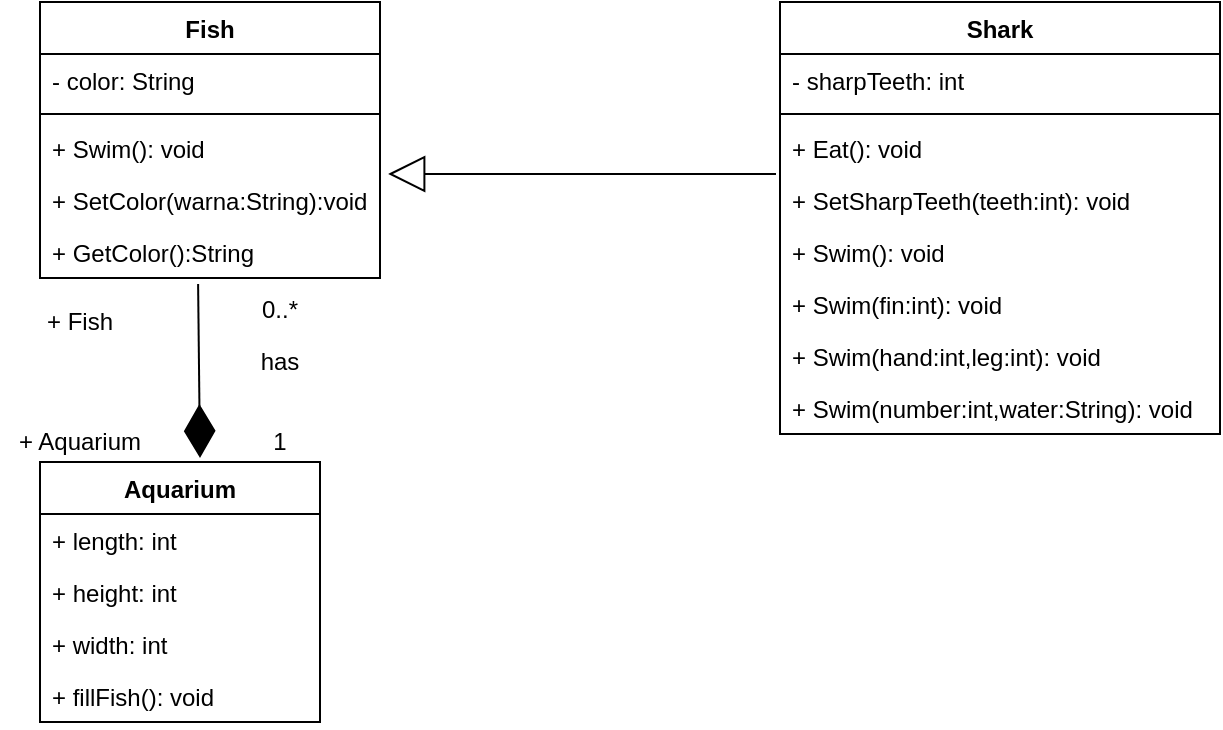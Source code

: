 <mxfile version="13.8.0" type="github">
  <diagram id="C5RBs43oDa-KdzZeNtuy" name="Page-1">
    <mxGraphModel dx="902" dy="482" grid="1" gridSize="10" guides="1" tooltips="1" connect="1" arrows="1" fold="1" page="1" pageScale="1" pageWidth="827" pageHeight="1169" math="0" shadow="0">
      <root>
        <mxCell id="WIyWlLk6GJQsqaUBKTNV-0" />
        <mxCell id="WIyWlLk6GJQsqaUBKTNV-1" parent="WIyWlLk6GJQsqaUBKTNV-0" />
        <mxCell id="DU2kE3NsjcJ4sQmz3hxr-4" value="Fish" style="swimlane;fontStyle=1;align=center;verticalAlign=top;childLayout=stackLayout;horizontal=1;startSize=26;horizontalStack=0;resizeParent=1;resizeParentMax=0;resizeLast=0;collapsible=1;marginBottom=0;" vertex="1" parent="WIyWlLk6GJQsqaUBKTNV-1">
          <mxGeometry x="150" y="120" width="170" height="138" as="geometry" />
        </mxCell>
        <mxCell id="DU2kE3NsjcJ4sQmz3hxr-5" value="- color: String" style="text;strokeColor=none;fillColor=none;align=left;verticalAlign=top;spacingLeft=4;spacingRight=4;overflow=hidden;rotatable=0;points=[[0,0.5],[1,0.5]];portConstraint=eastwest;" vertex="1" parent="DU2kE3NsjcJ4sQmz3hxr-4">
          <mxGeometry y="26" width="170" height="26" as="geometry" />
        </mxCell>
        <mxCell id="DU2kE3NsjcJ4sQmz3hxr-6" value="" style="line;strokeWidth=1;fillColor=none;align=left;verticalAlign=middle;spacingTop=-1;spacingLeft=3;spacingRight=3;rotatable=0;labelPosition=right;points=[];portConstraint=eastwest;" vertex="1" parent="DU2kE3NsjcJ4sQmz3hxr-4">
          <mxGeometry y="52" width="170" height="8" as="geometry" />
        </mxCell>
        <mxCell id="DU2kE3NsjcJ4sQmz3hxr-7" value="+ Swim(): void" style="text;strokeColor=none;fillColor=none;align=left;verticalAlign=top;spacingLeft=4;spacingRight=4;overflow=hidden;rotatable=0;points=[[0,0.5],[1,0.5]];portConstraint=eastwest;" vertex="1" parent="DU2kE3NsjcJ4sQmz3hxr-4">
          <mxGeometry y="60" width="170" height="26" as="geometry" />
        </mxCell>
        <mxCell id="DU2kE3NsjcJ4sQmz3hxr-8" value="+ SetColor(warna:String):void" style="text;strokeColor=none;fillColor=none;align=left;verticalAlign=top;spacingLeft=4;spacingRight=4;overflow=hidden;rotatable=0;points=[[0,0.5],[1,0.5]];portConstraint=eastwest;" vertex="1" parent="DU2kE3NsjcJ4sQmz3hxr-4">
          <mxGeometry y="86" width="170" height="26" as="geometry" />
        </mxCell>
        <mxCell id="DU2kE3NsjcJ4sQmz3hxr-9" value="+ GetColor():String" style="text;strokeColor=none;fillColor=none;align=left;verticalAlign=top;spacingLeft=4;spacingRight=4;overflow=hidden;rotatable=0;points=[[0,0.5],[1,0.5]];portConstraint=eastwest;" vertex="1" parent="DU2kE3NsjcJ4sQmz3hxr-4">
          <mxGeometry y="112" width="170" height="26" as="geometry" />
        </mxCell>
        <mxCell id="DU2kE3NsjcJ4sQmz3hxr-10" value="Shark" style="swimlane;fontStyle=1;align=center;verticalAlign=top;childLayout=stackLayout;horizontal=1;startSize=26;horizontalStack=0;resizeParent=1;resizeParentMax=0;resizeLast=0;collapsible=1;marginBottom=0;" vertex="1" parent="WIyWlLk6GJQsqaUBKTNV-1">
          <mxGeometry x="520" y="120" width="220" height="216" as="geometry" />
        </mxCell>
        <mxCell id="DU2kE3NsjcJ4sQmz3hxr-11" value="- sharpTeeth: int" style="text;strokeColor=none;fillColor=none;align=left;verticalAlign=top;spacingLeft=4;spacingRight=4;overflow=hidden;rotatable=0;points=[[0,0.5],[1,0.5]];portConstraint=eastwest;" vertex="1" parent="DU2kE3NsjcJ4sQmz3hxr-10">
          <mxGeometry y="26" width="220" height="26" as="geometry" />
        </mxCell>
        <mxCell id="DU2kE3NsjcJ4sQmz3hxr-12" value="" style="line;strokeWidth=1;fillColor=none;align=left;verticalAlign=middle;spacingTop=-1;spacingLeft=3;spacingRight=3;rotatable=0;labelPosition=right;points=[];portConstraint=eastwest;" vertex="1" parent="DU2kE3NsjcJ4sQmz3hxr-10">
          <mxGeometry y="52" width="220" height="8" as="geometry" />
        </mxCell>
        <mxCell id="DU2kE3NsjcJ4sQmz3hxr-13" value="+ Eat(): void" style="text;strokeColor=none;fillColor=none;align=left;verticalAlign=top;spacingLeft=4;spacingRight=4;overflow=hidden;rotatable=0;points=[[0,0.5],[1,0.5]];portConstraint=eastwest;" vertex="1" parent="DU2kE3NsjcJ4sQmz3hxr-10">
          <mxGeometry y="60" width="220" height="26" as="geometry" />
        </mxCell>
        <mxCell id="DU2kE3NsjcJ4sQmz3hxr-14" value="+ SetSharpTeeth(teeth:int): void" style="text;strokeColor=none;fillColor=none;align=left;verticalAlign=top;spacingLeft=4;spacingRight=4;overflow=hidden;rotatable=0;points=[[0,0.5],[1,0.5]];portConstraint=eastwest;" vertex="1" parent="DU2kE3NsjcJ4sQmz3hxr-10">
          <mxGeometry y="86" width="220" height="26" as="geometry" />
        </mxCell>
        <mxCell id="DU2kE3NsjcJ4sQmz3hxr-15" value="+ Swim(): void" style="text;strokeColor=none;fillColor=none;align=left;verticalAlign=top;spacingLeft=4;spacingRight=4;overflow=hidden;rotatable=0;points=[[0,0.5],[1,0.5]];portConstraint=eastwest;" vertex="1" parent="DU2kE3NsjcJ4sQmz3hxr-10">
          <mxGeometry y="112" width="220" height="26" as="geometry" />
        </mxCell>
        <mxCell id="DU2kE3NsjcJ4sQmz3hxr-18" value="+ Swim(fin:int): void" style="text;strokeColor=none;fillColor=none;align=left;verticalAlign=top;spacingLeft=4;spacingRight=4;overflow=hidden;rotatable=0;points=[[0,0.5],[1,0.5]];portConstraint=eastwest;" vertex="1" parent="DU2kE3NsjcJ4sQmz3hxr-10">
          <mxGeometry y="138" width="220" height="26" as="geometry" />
        </mxCell>
        <mxCell id="DU2kE3NsjcJ4sQmz3hxr-17" value="+ Swim(hand:int,leg:int): void" style="text;strokeColor=none;fillColor=none;align=left;verticalAlign=top;spacingLeft=4;spacingRight=4;overflow=hidden;rotatable=0;points=[[0,0.5],[1,0.5]];portConstraint=eastwest;" vertex="1" parent="DU2kE3NsjcJ4sQmz3hxr-10">
          <mxGeometry y="164" width="220" height="26" as="geometry" />
        </mxCell>
        <mxCell id="DU2kE3NsjcJ4sQmz3hxr-19" value="+ Swim(number:int,water:String): void" style="text;strokeColor=none;fillColor=none;align=left;verticalAlign=top;spacingLeft=4;spacingRight=4;overflow=hidden;rotatable=0;points=[[0,0.5],[1,0.5]];portConstraint=eastwest;" vertex="1" parent="DU2kE3NsjcJ4sQmz3hxr-10">
          <mxGeometry y="190" width="220" height="26" as="geometry" />
        </mxCell>
        <mxCell id="DU2kE3NsjcJ4sQmz3hxr-25" value="Aquarium" style="swimlane;fontStyle=1;childLayout=stackLayout;horizontal=1;startSize=26;fillColor=none;horizontalStack=0;resizeParent=1;resizeParentMax=0;resizeLast=0;collapsible=1;marginBottom=0;" vertex="1" parent="WIyWlLk6GJQsqaUBKTNV-1">
          <mxGeometry x="150" y="350" width="140" height="130" as="geometry" />
        </mxCell>
        <mxCell id="DU2kE3NsjcJ4sQmz3hxr-26" value="+ length: int" style="text;strokeColor=none;fillColor=none;align=left;verticalAlign=top;spacingLeft=4;spacingRight=4;overflow=hidden;rotatable=0;points=[[0,0.5],[1,0.5]];portConstraint=eastwest;" vertex="1" parent="DU2kE3NsjcJ4sQmz3hxr-25">
          <mxGeometry y="26" width="140" height="26" as="geometry" />
        </mxCell>
        <mxCell id="DU2kE3NsjcJ4sQmz3hxr-27" value="+ height: int" style="text;strokeColor=none;fillColor=none;align=left;verticalAlign=top;spacingLeft=4;spacingRight=4;overflow=hidden;rotatable=0;points=[[0,0.5],[1,0.5]];portConstraint=eastwest;" vertex="1" parent="DU2kE3NsjcJ4sQmz3hxr-25">
          <mxGeometry y="52" width="140" height="26" as="geometry" />
        </mxCell>
        <mxCell id="DU2kE3NsjcJ4sQmz3hxr-28" value="+ width: int" style="text;strokeColor=none;fillColor=none;align=left;verticalAlign=top;spacingLeft=4;spacingRight=4;overflow=hidden;rotatable=0;points=[[0,0.5],[1,0.5]];portConstraint=eastwest;" vertex="1" parent="DU2kE3NsjcJ4sQmz3hxr-25">
          <mxGeometry y="78" width="140" height="26" as="geometry" />
        </mxCell>
        <mxCell id="DU2kE3NsjcJ4sQmz3hxr-29" value="+ fillFish(): void" style="text;strokeColor=none;fillColor=none;align=left;verticalAlign=top;spacingLeft=4;spacingRight=4;overflow=hidden;rotatable=0;points=[[0,0.5],[1,0.5]];portConstraint=eastwest;" vertex="1" parent="DU2kE3NsjcJ4sQmz3hxr-25">
          <mxGeometry y="104" width="140" height="26" as="geometry" />
        </mxCell>
        <mxCell id="DU2kE3NsjcJ4sQmz3hxr-31" value="" style="endArrow=block;endSize=16;endFill=0;html=1;entryX=1.024;entryY=0;entryDx=0;entryDy=0;entryPerimeter=0;" edge="1" parent="WIyWlLk6GJQsqaUBKTNV-1" target="DU2kE3NsjcJ4sQmz3hxr-8">
          <mxGeometry width="160" relative="1" as="geometry">
            <mxPoint x="518" y="206" as="sourcePoint" />
            <mxPoint x="490" y="250" as="targetPoint" />
          </mxGeometry>
        </mxCell>
        <mxCell id="DU2kE3NsjcJ4sQmz3hxr-32" value="" style="endArrow=diamondThin;endFill=1;endSize=24;html=1;exitX=0.465;exitY=1.115;exitDx=0;exitDy=0;exitPerimeter=0;" edge="1" parent="WIyWlLk6GJQsqaUBKTNV-1" source="DU2kE3NsjcJ4sQmz3hxr-9">
          <mxGeometry width="160" relative="1" as="geometry">
            <mxPoint x="160" y="310" as="sourcePoint" />
            <mxPoint x="230" y="348" as="targetPoint" />
          </mxGeometry>
        </mxCell>
        <mxCell id="DU2kE3NsjcJ4sQmz3hxr-33" value="+ Aquarium" style="text;html=1;strokeColor=none;fillColor=none;align=center;verticalAlign=middle;whiteSpace=wrap;rounded=0;" vertex="1" parent="WIyWlLk6GJQsqaUBKTNV-1">
          <mxGeometry x="130" y="330" width="80" height="20" as="geometry" />
        </mxCell>
        <mxCell id="DU2kE3NsjcJ4sQmz3hxr-34" value="+ Fish" style="text;html=1;strokeColor=none;fillColor=none;align=center;verticalAlign=middle;whiteSpace=wrap;rounded=0;" vertex="1" parent="WIyWlLk6GJQsqaUBKTNV-1">
          <mxGeometry x="150" y="270" width="40" height="20" as="geometry" />
        </mxCell>
        <mxCell id="DU2kE3NsjcJ4sQmz3hxr-35" value="has" style="text;html=1;strokeColor=none;fillColor=none;align=center;verticalAlign=middle;whiteSpace=wrap;rounded=0;" vertex="1" parent="WIyWlLk6GJQsqaUBKTNV-1">
          <mxGeometry x="250" y="290" width="40" height="20" as="geometry" />
        </mxCell>
        <mxCell id="DU2kE3NsjcJ4sQmz3hxr-36" value="1" style="text;html=1;strokeColor=none;fillColor=none;align=center;verticalAlign=middle;whiteSpace=wrap;rounded=0;" vertex="1" parent="WIyWlLk6GJQsqaUBKTNV-1">
          <mxGeometry x="250" y="330" width="40" height="20" as="geometry" />
        </mxCell>
        <mxCell id="DU2kE3NsjcJ4sQmz3hxr-37" value="0..*" style="text;html=1;strokeColor=none;fillColor=none;align=center;verticalAlign=middle;whiteSpace=wrap;rounded=0;" vertex="1" parent="WIyWlLk6GJQsqaUBKTNV-1">
          <mxGeometry x="250" y="264" width="40" height="20" as="geometry" />
        </mxCell>
      </root>
    </mxGraphModel>
  </diagram>
</mxfile>
